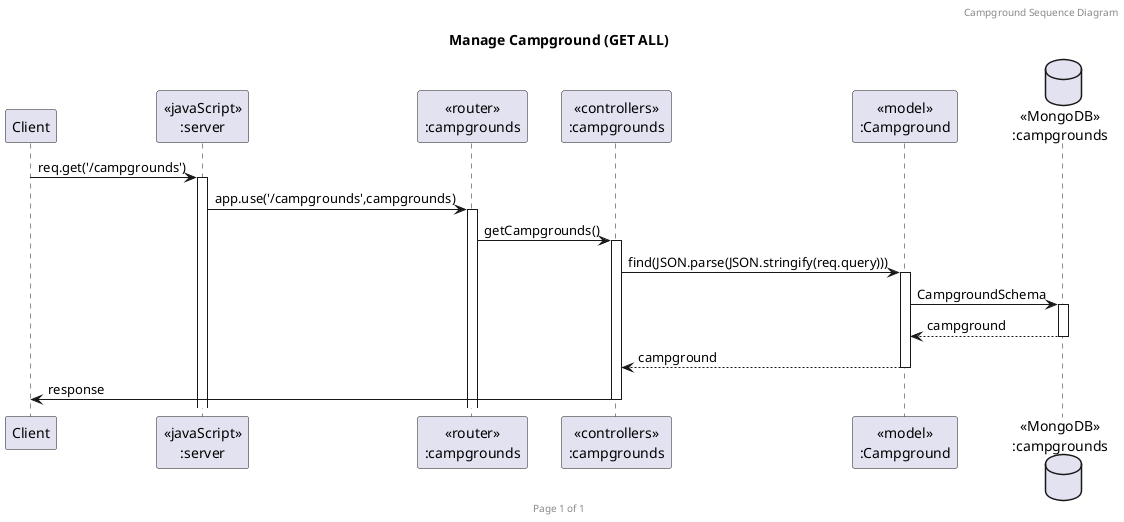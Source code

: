 @startuml Manage Campground (GET ALL)

header Campground Sequence Diagram
footer Page %page% of %lastpage%
title "Manage Campground (GET ALL)"

participant "Client" as client
participant "<<javaScript>>\n:server" as server
participant "<<router>>\n:campgrounds" as routerCampgrounds
participant "<<controllers>>\n:campgrounds" as controllersCampgrounds
participant "<<model>>\n:Campground" as modelCampground
database "<<MongoDB>>\n:campgrounds" as CampgroundsDatabase

client->server ++:req.get('/campgrounds')
server->routerCampgrounds ++:app.use('/campgrounds',campgrounds)
routerCampgrounds -> controllersCampgrounds ++:getCampgrounds()
controllersCampgrounds->modelCampground ++:find(JSON.parse(JSON.stringify(req.query)))
modelCampground ->CampgroundsDatabase ++:CampgroundSchema
CampgroundsDatabase --> modelCampground --:campground
controllersCampgrounds <-- modelCampground --:campground
controllersCampgrounds->client --:response

@enduml
